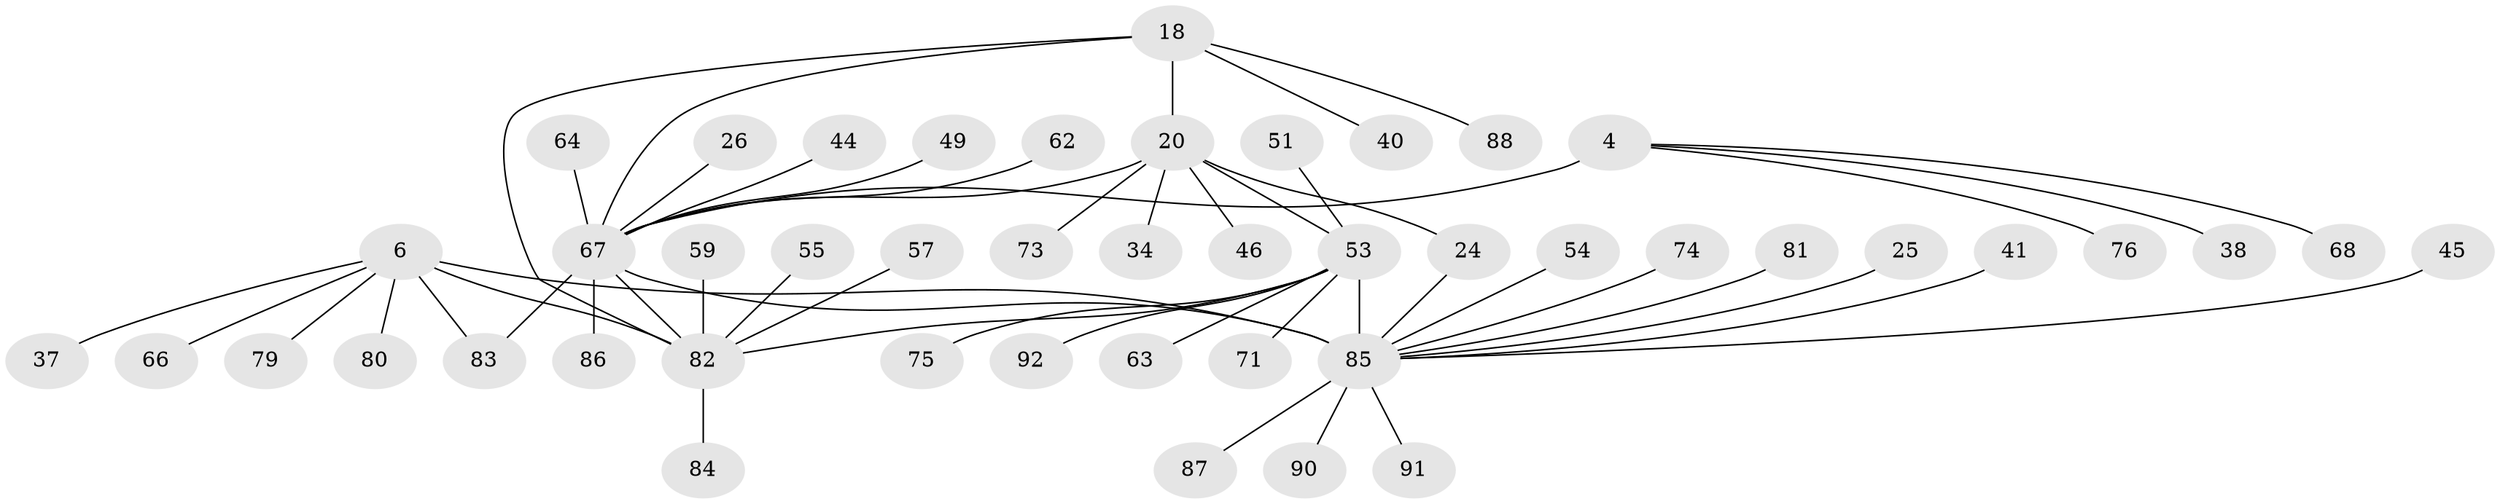 // original degree distribution, {7: 0.043478260869565216, 5: 0.03260869565217391, 10: 0.010869565217391304, 4: 0.043478260869565216, 6: 0.08695652173913043, 12: 0.021739130434782608, 13: 0.010869565217391304, 2: 0.18478260869565216, 1: 0.5543478260869565, 3: 0.010869565217391304}
// Generated by graph-tools (version 1.1) at 2025/57/03/04/25 21:57:55]
// undirected, 46 vertices, 52 edges
graph export_dot {
graph [start="1"]
  node [color=gray90,style=filled];
  4 [super="+2"];
  6 [super="+5"];
  18 [super="+17"];
  20 [super="+19"];
  24;
  25;
  26;
  34;
  37;
  38;
  40;
  41;
  44;
  45;
  46;
  49;
  51;
  53 [super="+12+47+50"];
  54;
  55;
  57;
  59 [super="+36"];
  62;
  63;
  64;
  66;
  67 [super="+33+35+3"];
  68;
  71;
  73 [super="+72"];
  74;
  75;
  76 [super="+61"];
  79;
  80;
  81 [super="+27"];
  82 [super="+42+52"];
  83 [super="+77"];
  84 [super="+39"];
  85 [super="+13+43+56"];
  86;
  87;
  88;
  90;
  91 [super="+89"];
  92;
  4 -- 38;
  4 -- 68;
  4 -- 76;
  4 -- 67 [weight=4];
  6 -- 37;
  6 -- 66;
  6 -- 80;
  6 -- 83;
  6 -- 79;
  6 -- 85;
  6 -- 82 [weight=4];
  18 -- 20 [weight=4];
  18 -- 88;
  18 -- 40;
  18 -- 67;
  18 -- 82;
  20 -- 53 [weight=2];
  20 -- 34;
  20 -- 24;
  20 -- 46;
  20 -- 73;
  20 -- 67;
  24 -- 85;
  25 -- 85;
  26 -- 67;
  41 -- 85;
  44 -- 67;
  45 -- 85;
  49 -- 67;
  51 -- 53;
  53 -- 71;
  53 -- 75;
  53 -- 85 [weight=4];
  53 -- 92;
  53 -- 63;
  53 -- 82;
  54 -- 85;
  55 -- 82;
  57 -- 82;
  59 -- 82;
  62 -- 67;
  64 -- 67;
  67 -- 83;
  67 -- 85 [weight=8];
  67 -- 86;
  67 -- 82;
  74 -- 85;
  81 -- 85;
  82 -- 84;
  85 -- 90;
  85 -- 87;
  85 -- 91 [weight=2];
}
